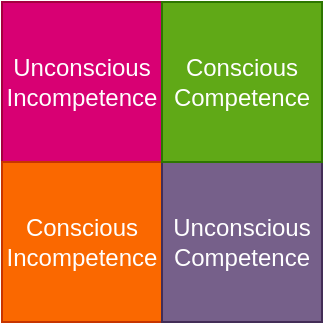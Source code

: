 <mxfile version="11.1.4" type="github"><diagram id="4FJwl73x3csC2zNTjOuF" name="Page-1"><mxGraphModel dx="935" dy="572" grid="1" gridSize="10" guides="1" tooltips="1" connect="1" arrows="1" fold="1" page="1" pageScale="1" pageWidth="827" pageHeight="1169" math="0" shadow="0"><root><mxCell id="0"/><mxCell id="1" parent="0"/><mxCell id="a3HHG6er00fXtxWn7HTL-1" value="Unconscious&lt;br&gt;Incompetence" style="whiteSpace=wrap;html=1;aspect=fixed;fillColor=#d80073;strokeColor=#A50040;fontColor=#ffffff;" parent="1" vertex="1"><mxGeometry x="200" y="100" width="80" height="80" as="geometry"/></mxCell><mxCell id="a3HHG6er00fXtxWn7HTL-2" value="Conscious&lt;br&gt;Incompetence" style="whiteSpace=wrap;html=1;aspect=fixed;fillColor=#fa6800;strokeColor=#C73500;fontColor=#ffffff;" parent="1" vertex="1"><mxGeometry x="200" y="180" width="80" height="80" as="geometry"/></mxCell><mxCell id="a3HHG6er00fXtxWn7HTL-5" value="Unconscious&lt;br&gt;Competence" style="whiteSpace=wrap;html=1;aspect=fixed;fillColor=#76608a;strokeColor=#432D57;fontColor=#ffffff;" parent="1" vertex="1"><mxGeometry x="280" y="180" width="80" height="80" as="geometry"/></mxCell><mxCell id="a3HHG6er00fXtxWn7HTL-6" value="Conscious&lt;br&gt;Competence" style="whiteSpace=wrap;html=1;aspect=fixed;fillColor=#60a917;strokeColor=#2D7600;fontColor=#ffffff;" parent="1" vertex="1"><mxGeometry x="280" y="100" width="80" height="80" as="geometry"/></mxCell></root></mxGraphModel></diagram></mxfile>